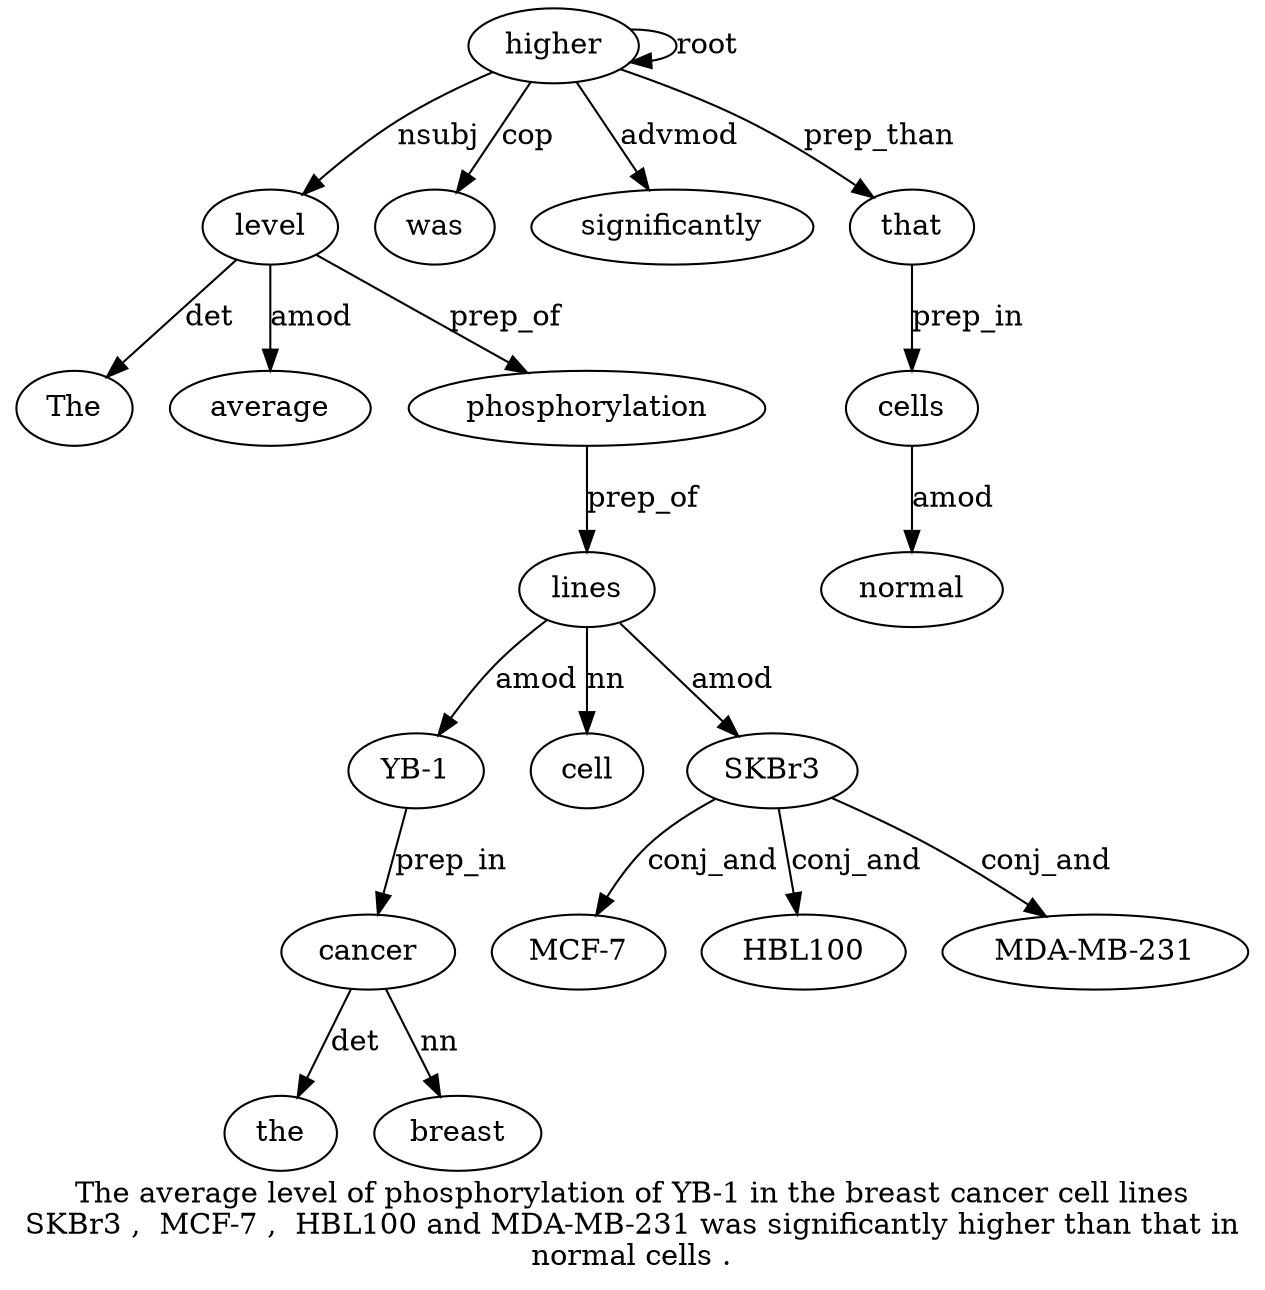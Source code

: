 digraph "The average level of phosphorylation of YB-1 in the breast cancer cell lines SKBr3 ,  MCF-7 ,  HBL100 and MDA-MB-231 was significantly higher than that in normal cells ." {
label="The average level of phosphorylation of YB-1 in the breast cancer cell lines
SKBr3 ,  MCF-7 ,  HBL100 and MDA-MB-231 was significantly higher than that in
normal cells .";
level3 [style=filled, fillcolor=white, label=level];
The1 [style=filled, fillcolor=white, label=The];
level3 -> The1  [label=det];
average2 [style=filled, fillcolor=white, label=average];
level3 -> average2  [label=amod];
higher23 [style=filled, fillcolor=white, label=higher];
higher23 -> level3  [label=nsubj];
phosphorylation5 [style=filled, fillcolor=white, label=phosphorylation];
level3 -> phosphorylation5  [label=prep_of];
lines13 [style=filled, fillcolor=white, label=lines];
"YB-17" [style=filled, fillcolor=white, label="YB-1"];
lines13 -> "YB-17"  [label=amod];
cancer11 [style=filled, fillcolor=white, label=cancer];
the9 [style=filled, fillcolor=white, label=the];
cancer11 -> the9  [label=det];
breast10 [style=filled, fillcolor=white, label=breast];
cancer11 -> breast10  [label=nn];
"YB-17" -> cancer11  [label=prep_in];
cell12 [style=filled, fillcolor=white, label=cell];
lines13 -> cell12  [label=nn];
phosphorylation5 -> lines13  [label=prep_of];
SKBr314 [style=filled, fillcolor=white, label=SKBr3];
lines13 -> SKBr314  [label=amod];
"MCF-716" [style=filled, fillcolor=white, label="MCF-7"];
SKBr314 -> "MCF-716"  [label=conj_and];
HBL10018 [style=filled, fillcolor=white, label=HBL100];
SKBr314 -> HBL10018  [label=conj_and];
"MDA-MB-2310" [style=filled, fillcolor=white, label="MDA-MB-231"];
SKBr314 -> "MDA-MB-2310"  [label=conj_and];
was21 [style=filled, fillcolor=white, label=was];
higher23 -> was21  [label=cop];
significantly22 [style=filled, fillcolor=white, label=significantly];
higher23 -> significantly22  [label=advmod];
higher23 -> higher23  [label=root];
that25 [style=filled, fillcolor=white, label=that];
higher23 -> that25  [label=prep_than];
cells28 [style=filled, fillcolor=white, label=cells];
normal27 [style=filled, fillcolor=white, label=normal];
cells28 -> normal27  [label=amod];
that25 -> cells28  [label=prep_in];
}
